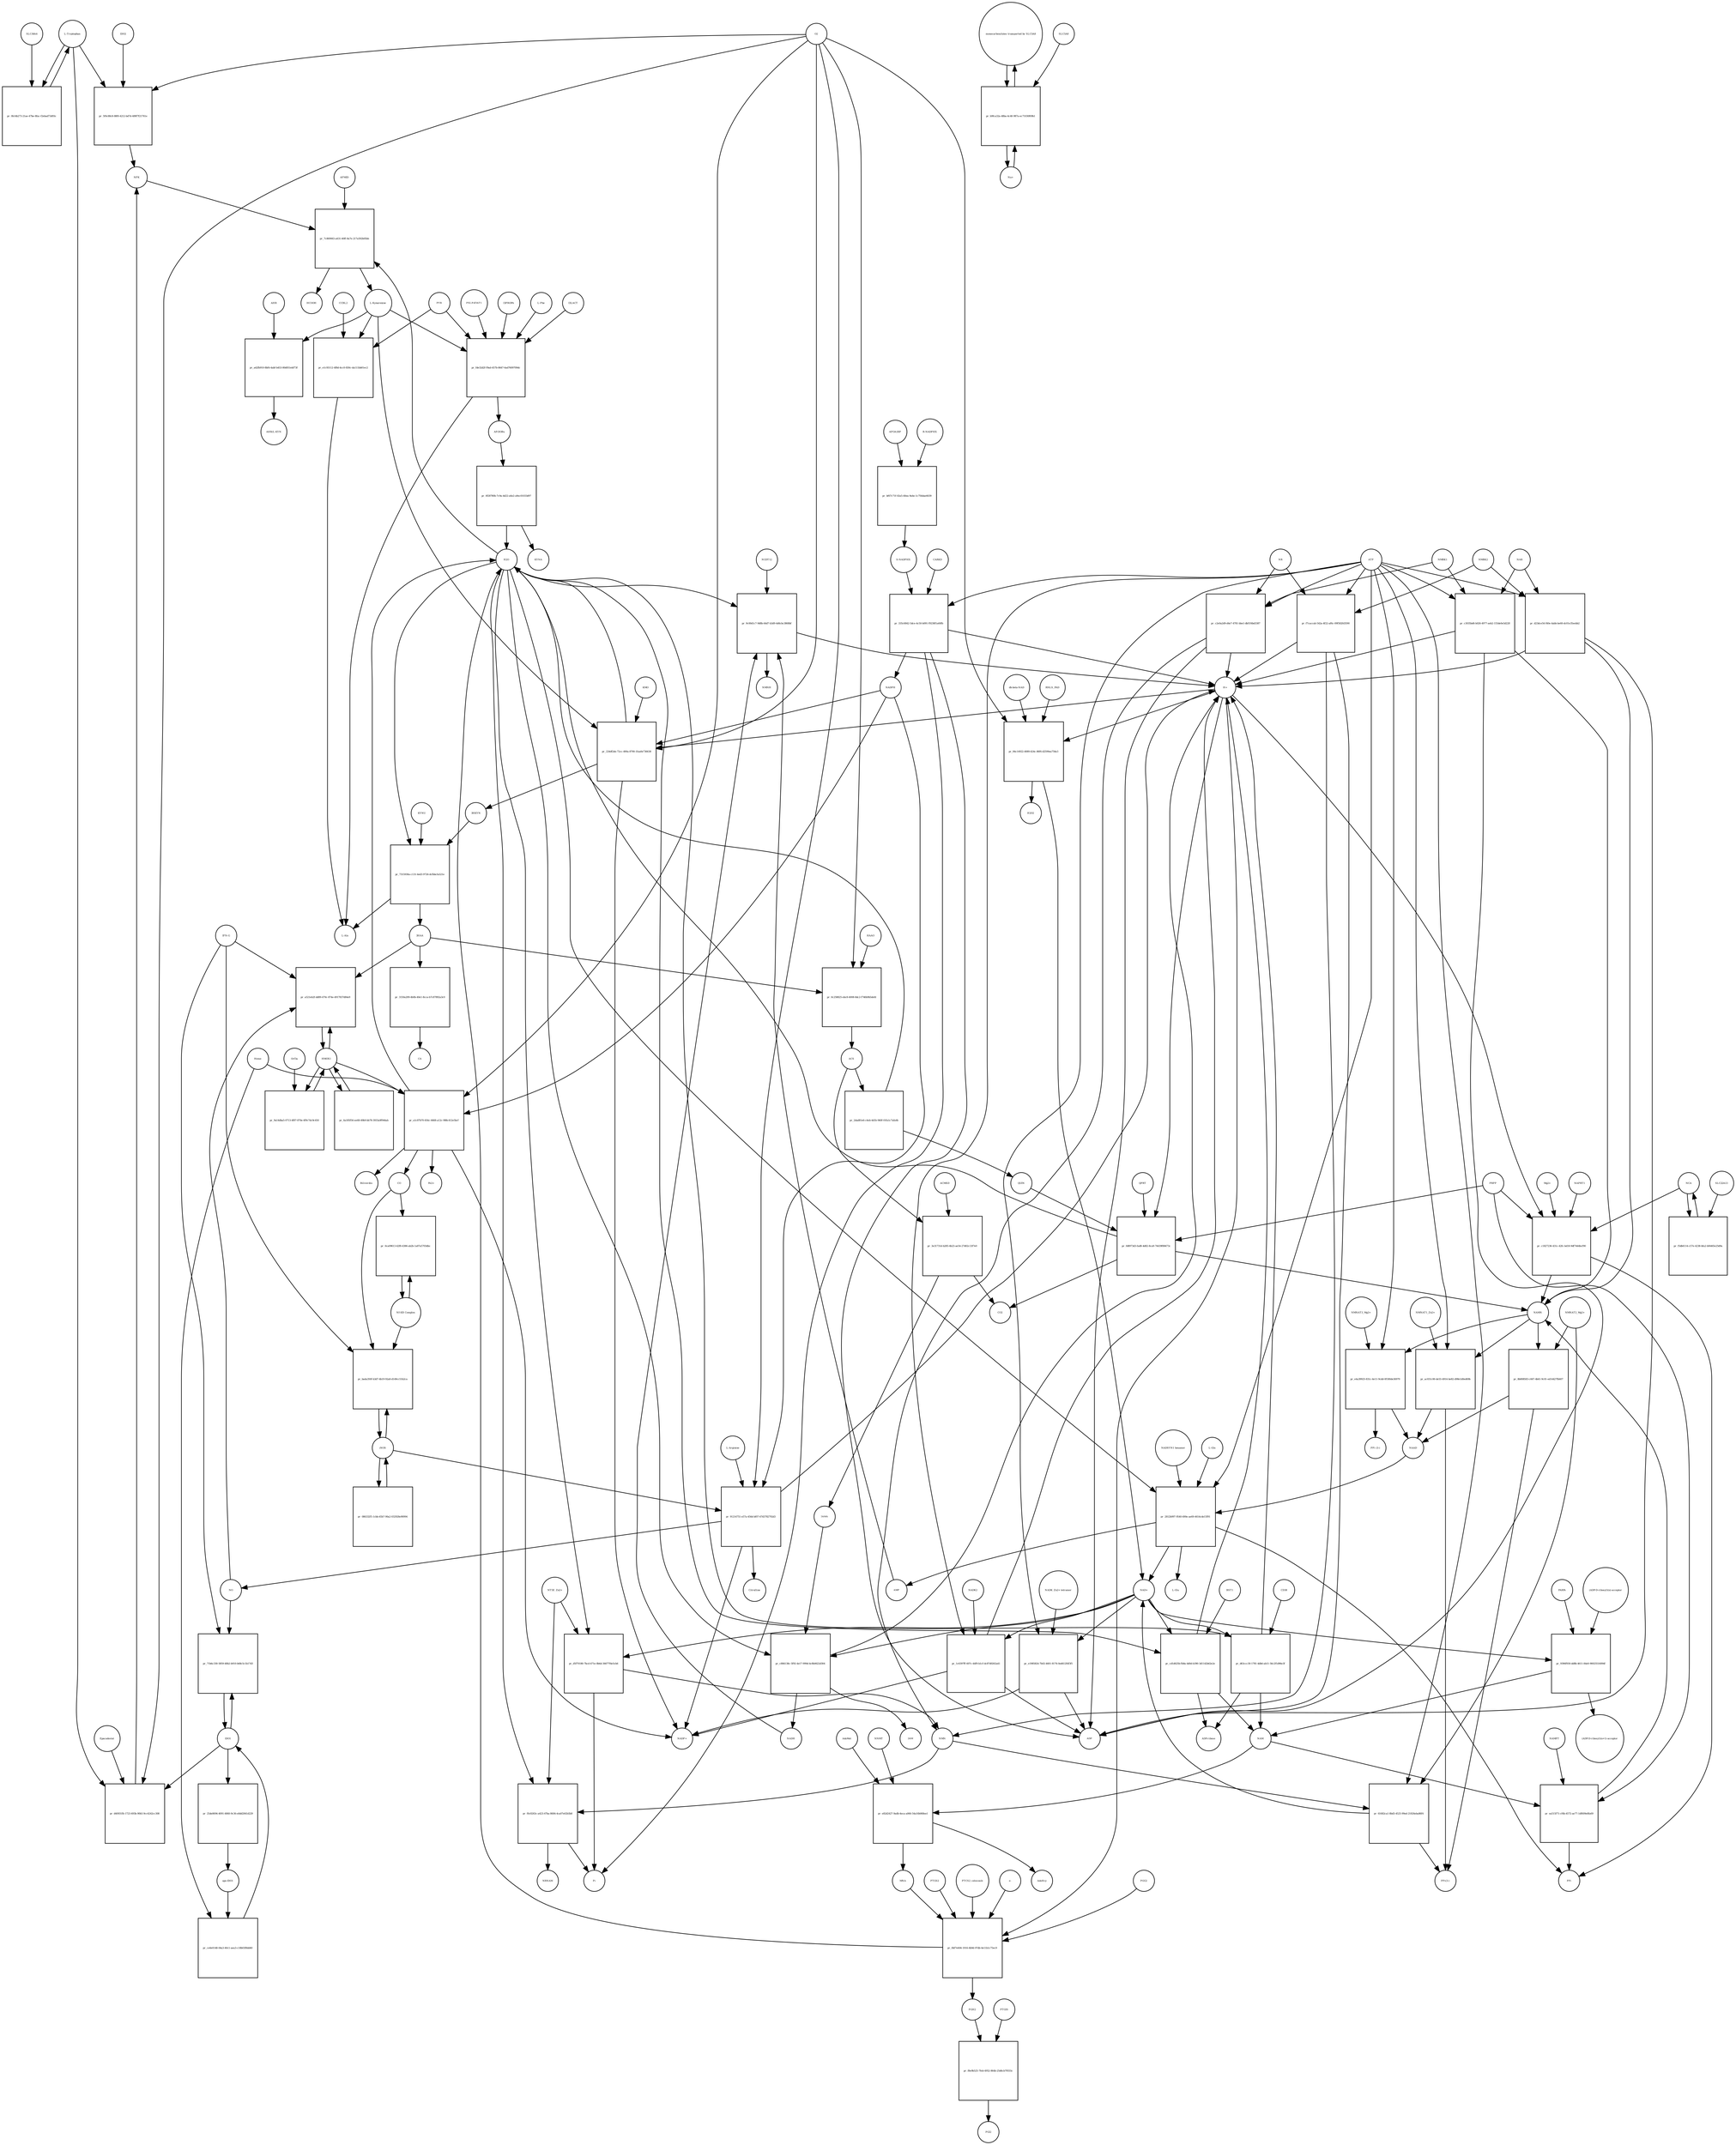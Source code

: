 strict digraph  {
"L-Tryptophan" [annotation="urn_miriam_obo.chebi_CHEBI%3A57912", bipartite=0, cls="simple chemical", fontsize=4, label="L-Tryptophan", shape=circle];
"pr_0b14b273-21ae-47be-8fac-f2ebad73d93c" [annotation="", bipartite=1, cls=process, fontsize=4, label="pr_0b14b273-21ae-47be-8fac-f2ebad73d93c", shape=square];
SLC36A4 [annotation=urn_miriam_uniprot_Q6YBV0, bipartite=0, cls=macromolecule, fontsize=4, label=SLC36A4, shape=circle];
"pr_5f0c88c8-88f0-4212-bd7d-489f7f21761e" [annotation="", bipartite=1, cls=process, fontsize=4, label="pr_5f0c88c8-88f0-4212-bd7d-489f7f21761e", shape=square];
NFK [annotation="urn_miriam_obo.chebi_CHEBI%3A18377", bipartite=0, cls="simple chemical", fontsize=4, label=NFK, shape=circle];
IDO2 [annotation=urn_miriam_uniprot_Q6ZQW0, bipartite=0, cls=macromolecule, fontsize=4, label=IDO2, shape=circle];
O2 [annotation="urn_miriam_obo.chebi_CHEBI%3A15379", bipartite=0, cls="simple chemical", fontsize=4, label=O2, shape=circle];
"pr_d40931fb-1723-493b-90b5-9cc4242cc308" [annotation="", bipartite=1, cls=process, fontsize=4, label="pr_d40931fb-1723-493b-90b5-9cc4242cc308", shape=square];
IDO1 [annotation=urn_miriam_uniprot_P14902, bipartite=0, cls=complex, fontsize=4, label=IDO1, shape=circle];
Epacadostat [annotation="", bipartite=0, cls="simple chemical", fontsize=4, label=Epacadostat, shape=circle];
"pr_7c869063-a431-40ff-8a7e-217a592b05bb" [annotation="", bipartite=1, cls=process, fontsize=4, label="pr_7c869063-a431-40ff-8a7e-217a592b05bb", shape=square];
"L-Kynurenine" [annotation="urn_miriam_obo.chebi_CHEBI%3A16946", bipartite=0, cls="simple chemical", fontsize=4, label="L-Kynurenine", shape=circle];
AFMID [annotation=urn_miriam_uniprot_Q63HM1, bipartite=0, cls=macromolecule, fontsize=4, label=AFMID, shape=circle];
H2O [annotation="urn_miriam_obo.chebi_CHEBI%3A15377", bipartite=0, cls="simple chemical", fontsize=4, label=H2O, shape=circle];
HCOOH [annotation="urn_miriam_obo.chebi_CHEBI%3A30751", bipartite=0, cls="simple chemical", fontsize=4, label=HCOOH, shape=circle];
"pr_fde32d2f-f9ad-457b-8647-6ad7609709dc" [annotation="", bipartite=1, cls=process, fontsize=4, label="pr_fde32d2f-f9ad-457b-8647-6ad7609709dc", shape=square];
"AP-DOBu" [annotation="urn_miriam_obo.chebi_CHEBI%3A17442", bipartite=0, cls="simple chemical", fontsize=4, label="AP-DOBu", shape=circle];
"PXLP-KYAT1" [annotation="urn_miriam_uniprot_Q16773|urn_miriam_obo.chebi_CHEBI%3A18405", bipartite=0, cls="complex multimer", fontsize=4, label="PXLP-KYAT1", shape=circle];
I3PROPA [annotation="urn_miriam_obo.chebi_CHEBI%3A43580", bipartite=0, cls=macromolecule, fontsize=4, label=I3PROPA, shape=circle];
"L-Phe" [annotation="urn_miriam_obo.chebi_CHEBI%3A58095", bipartite=0, cls="simple chemical", fontsize=4, label="L-Phe", shape=circle];
I3LACT [annotation="urn_miriam_obo.chebi_CHEBI%3A55528", bipartite=0, cls=macromolecule, fontsize=4, label=I3LACT, shape=circle];
PYR [annotation="urn_miriam_obo.chebi_CHEBI%3A15361", bipartite=0, cls="simple chemical", fontsize=4, label=PYR, shape=circle];
"L-Ala" [annotation="urn_miriam_obo.chebi_CHEBI%3A57972", bipartite=0, cls="simple chemical", fontsize=4, label="L-Ala", shape=circle];
"pr_e1c93112-4f8d-4cc0-830c-da111bb01ec2" [annotation="", bipartite=1, cls=process, fontsize=4, label="pr_e1c93112-4f8d-4cc0-830c-da111bb01ec2", shape=square];
CCBL2 [annotation=urn_miriam_uniprot_Q6YP21, bipartite=0, cls="macromolecule multimer", fontsize=4, label=CCBL2, shape=circle];
"pr_0f28780b-7c9a-4d22-a6e2-a9ec01033d97" [annotation="", bipartite=1, cls=process, fontsize=4, label="pr_0f28780b-7c9a-4d22-a6e2-a9ec01033d97", shape=square];
KYNA [annotation="urn_miriam_obo.chebi_CHEBI%3A18344", bipartite=0, cls="simple chemical", fontsize=4, label=KYNA, shape=circle];
"pr_224df2de-72cc-490a-8700-1faa0e736638" [annotation="", bipartite=1, cls=process, fontsize=4, label="pr_224df2de-72cc-490a-8700-1faa0e736638", shape=square];
"3HKYN" [annotation="urn_miriam_obo.chebi_CHEBI%3A17380", bipartite=0, cls="simple chemical", fontsize=4, label="3HKYN", shape=circle];
KMO [annotation=urn_miriam_uniprot_O15229, bipartite=0, cls=macromolecule, fontsize=4, label=KMO, shape=circle];
NADPH [annotation="urn_miriam_obo.chebi_CHEBI%3A16474", bipartite=0, cls="simple chemical", fontsize=4, label=NADPH, shape=circle];
"H+" [annotation="urn_miriam_obo.chebi_CHEBI%3A15378", bipartite=0, cls="simple chemical", fontsize=4, label="H+", shape=circle];
"NADP+" [annotation="urn_miriam_obo.chebi_CHEBI%3A18009", bipartite=0, cls="simple chemical", fontsize=4, label="NADP+", shape=circle];
"pr_7315930a-c131-4ed3-9726-dcfbbcfa521e" [annotation="", bipartite=1, cls=process, fontsize=4, label="pr_7315930a-c131-4ed3-9726-dcfbbcfa521e", shape=square];
"3HAA" [annotation="urn_miriam_obo.chebi_CHEBI%3A15793", bipartite=0, cls="simple chemical", fontsize=4, label="3HAA", shape=circle];
KYNU [annotation=urn_miriam_uniprot_Q16719, bipartite=0, cls="macromolecule multimer", fontsize=4, label=KYNU, shape=circle];
"pr_0c258825-ebc8-4008-8dc2-f746b9b5defd" [annotation="", bipartite=1, cls=process, fontsize=4, label="pr_0c258825-ebc8-4008-8dc2-f746b9b5defd", shape=square];
ACS [annotation="urn_miriam_obo.chebi_CHEBI%3A29044", bipartite=0, cls="simple chemical", fontsize=4, label=ACS, shape=circle];
HAAO [annotation=urn_miriam_uniprot_P46952, bipartite=0, cls=macromolecule, fontsize=4, label=HAAO, shape=circle];
"pr_3e31731d-b285-4b23-ae54-27d02c13f7e0" [annotation="", bipartite=1, cls=process, fontsize=4, label="pr_3e31731d-b285-4b23-ae54-27d02c13f7e0", shape=square];
"2AMA" [annotation="urn_miriam_obo.chebi_CHEBI%3A15745", bipartite=0, cls="simple chemical", fontsize=4, label="2AMA", shape=circle];
ACMSD [annotation=urn_miriam_uniprot_Q8TDX5, bipartite=0, cls="macromolecule multimer", fontsize=4, label=ACMSD, shape=circle];
CO2 [annotation="urn_miriam_obo.chebi_CHEBI%3A16526", bipartite=0, cls="simple chemical", fontsize=4, label=CO2, shape=circle];
"pr_c884138c-5f92-4e17-999d-4c8b0622d304" [annotation="", bipartite=1, cls=process, fontsize=4, label="pr_c884138c-5f92-4e17-999d-4c8b0622d304", shape=square];
"2AM" [annotation="urn_miriam_obo.chebi_CHEBI%3A16886", bipartite=0, cls="simple chemical", fontsize=4, label="2AM", shape=circle];
"NAD+" [annotation="urn_miriam_obo.chebi_CHEBI%3A57540", bipartite=0, cls="simple chemical", fontsize=4, label="NAD+", shape=circle];
NADH [annotation="urn_miriam_obo.chebi_CHEBI%3A57945", bipartite=0, cls="simple chemical", fontsize=4, label=NADH, shape=circle];
"pr_2dad81e6-c4eb-4d1b-940f-01fa1c7afa4b" [annotation="", bipartite=1, cls=process, fontsize=4, label="pr_2dad81e6-c4eb-4d1b-940f-01fa1c7afa4b", shape=square];
QUIN [annotation="urn_miriam_obo.chebi_CHEBI%3A16675", bipartite=0, cls="simple chemical", fontsize=4, label=QUIN, shape=circle];
"pr_a42fb910-8bf4-4abf-b453-80d051ebf73f" [annotation="", bipartite=1, cls=process, fontsize=4, label="pr_a42fb910-8bf4-4abf-b453-80d051ebf73f", shape=square];
AHR [annotation=urn_miriam_uniprot_P35869, bipartite=0, cls=macromolecule, fontsize=4, label=AHR, shape=circle];
"AHR/L-KYN" [annotation="", bipartite=0, cls=complex, fontsize=4, label="AHR/L-KYN", shape=circle];
"pr_71b6c330-5859-48b2-b910-b68c5c1b17d3" [annotation="", bipartite=1, cls=process, fontsize=4, label="pr_71b6c330-5859-48b2-b910-b68c5c1b17d3", shape=square];
NO [annotation="urn_miriam_obo.chebi_CHEBI%3A16480", bipartite=0, cls="simple chemical", fontsize=4, label=NO, shape=circle];
"IFN-G" [annotation=urn_miriam_uniprot_Q14609, bipartite=0, cls=macromolecule, fontsize=4, label="IFN-G", shape=circle];
iNOS [annotation=urn_miriam_uniprot_P35228, bipartite=0, cls=macromolecule, fontsize=4, label=iNOS, shape=circle];
"pr_bada350f-b3d7-4b19-92a8-d149cc51b2ca" [annotation="", bipartite=1, cls=process, fontsize=4, label="pr_bada350f-b3d7-4b19-92a8-d149cc51b2ca", shape=square];
"Nf-KB Complex" [annotation="urn_miriam_uniprot_P19838|urn_miriam_uniprot_Q04206|urn_miriam_uniprot_Q00653", bipartite=0, cls=complex, fontsize=4, label="Nf-KB Complex", shape=circle];
CO [annotation="urn_miriam_obo.chebi_CHEBI%3A17245", bipartite=0, cls="simple chemical", fontsize=4, label=CO, shape=circle];
"L-Arginine" [annotation="urn_miriam_obo.chebi_CHEBI%3A16467", bipartite=0, cls="simple chemical", fontsize=4, label="L-Arginine", shape=circle];
"pr_91214751-e57a-456d-bf07-67d3782792d3" [annotation="", bipartite=1, cls=process, fontsize=4, label="pr_91214751-e57a-456d-bf07-67d3782792d3", shape=square];
Citrulline [annotation="urn_miriam_obo.chebi_CHEBI%3A16349", bipartite=0, cls="simple chemical", fontsize=4, label=Citrulline, shape=circle];
"pr_086332f5-1cbb-45b7-90a2-032928e90994" [annotation="", bipartite=1, cls=process, fontsize=4, label="pr_086332f5-1cbb-45b7-90a2-032928e90994", shape=square];
"pr_25de8694-4091-4860-9c36-e8dd2841d229" [annotation="", bipartite=1, cls=process, fontsize=4, label="pr_25de8694-4091-4860-9c36-e8dd2841d229", shape=square];
"apo-IDO1" [annotation=urn_miriam_uniprot_P14902, bipartite=0, cls=macromolecule, fontsize=4, label="apo-IDO1", shape=circle];
"R-NADPHX" [annotation="urn_miriam_obo.chebi_CHEBI%3A64085", bipartite=0, cls="simple chemical", fontsize=4, label="R-NADPHX", shape=circle];
"pr_bf67c71f-02a5-40ea-9a4e-1c756dae6639" [annotation="", bipartite=1, cls=process, fontsize=4, label="pr_bf67c71f-02a5-40ea-9a4e-1c756dae6639", shape=square];
"S-NADPHX" [annotation="urn_miriam_obo.chebi_CHEBI%3A64084", bipartite=0, cls="simple chemical", fontsize=4, label="S-NADPHX", shape=circle];
APOA1BP [annotation=urn_miriam_uniprot_O95544, bipartite=0, cls="macromolecule multimer", fontsize=4, label=APOA1BP, shape=circle];
"pr_335c6842-5dce-4c50-b091-f9238f1a60fb" [annotation="", bipartite=1, cls=process, fontsize=4, label="pr_335c6842-5dce-4c50-b091-f9238f1a60fb", shape=square];
CARKD [annotation=urn_miriam_uniprot_Q8IW45, bipartite=0, cls=macromolecule, fontsize=4, label=CARKD, shape=circle];
ATP [annotation="urn_miriam_obo.chebi_CHEBI%3A30616", bipartite=0, cls="simple chemical", fontsize=4, label=ATP, shape=circle];
ADP [annotation="urn_miriam_obo.chebi_CHEBI%3A456216", bipartite=0, cls="simple chemical", fontsize=4, label=ADP, shape=circle];
Pi [annotation="urn_miriam_obo.chebi_CHEBI%3A18367", bipartite=0, cls="simple chemical", fontsize=4, label=Pi, shape=circle];
"pr_1c6397ff-607c-44f9-b1cf-dc87d0262a41" [annotation="", bipartite=1, cls=process, fontsize=4, label="pr_1c6397ff-607c-44f9-b1cf-dc87d0262a41", shape=square];
NADK2 [annotation=urn_miriam_uniprot_Q4G0N4, bipartite=0, cls="macromolecule multimer", fontsize=4, label=NADK2, shape=circle];
NAMN [annotation="urn_miriam_obo.chebi_CHEBI%3A15763", bipartite=0, cls="simple chemical", fontsize=4, label=NAMN, shape=circle];
"pr_e4a39925-831c-4e11-9cdd-0f180de36979" [annotation="", bipartite=1, cls=process, fontsize=4, label="pr_e4a39925-831c-4e11-9cdd-0f180de36979", shape=square];
NAAD [annotation="urn_miriam_obo.chebi_CHEBI%3A18304", bipartite=0, cls="simple chemical", fontsize=4, label=NAAD, shape=circle];
"NMNAT3_Mg2+" [annotation="urn_miriam_uniprot_Q96T66|urn_miriam_obo.chebi_CHEBI%3A18420", bipartite=0, cls="complex multimer", fontsize=4, label="NMNAT3_Mg2+", shape=circle];
"PPi (3-)" [annotation="urn_miriam_obo.chebi_CHEBI%3A33019", bipartite=0, cls="simple chemical", fontsize=4, label="PPi (3-)", shape=circle];
"pr_8b808583-c667-4b61-9c01-ed14427fb607" [annotation="", bipartite=1, cls=process, fontsize=4, label="pr_8b808583-c667-4b61-9c01-ed14427fb607", shape=square];
"NMNAT2_Mg2+" [annotation="urn_miriam_uniprot_Q9BZQ4|urn_miriam_obo.chebi_CHEBI%3A18420", bipartite=0, cls=complex, fontsize=4, label="NMNAT2_Mg2+", shape=circle];
"PPi(3-)" [annotation="urn_miriam_obo.chebi_CHEBI%3A33019", bipartite=0, cls="simple chemical", fontsize=4, label="PPi(3-)", shape=circle];
NAR [annotation="urn_miriam_obo.chebi_CHEBI%3A58527", bipartite=0, cls="simple chemical", fontsize=4, label=NAR, shape=circle];
"pr_c3035bd6-b026-4977-aeb2-155de0e5d228" [annotation="", bipartite=1, cls=process, fontsize=4, label="pr_c3035bd6-b026-4977-aeb2-155de0e5d228", shape=square];
NMRK1 [annotation=urn_miriam_uniprot_Q9NWW6, bipartite=0, cls=macromolecule, fontsize=4, label=NMRK1, shape=circle];
"pr_d23dce54-f40e-4abb-be60-dc01e35eebb2" [annotation="", bipartite=1, cls=process, fontsize=4, label="pr_d23dce54-f40e-4abb-be60-dc01e35eebb2", shape=square];
NMRK2 [annotation=urn_miriam_uniprot_Q9NPI5, bipartite=0, cls=macromolecule, fontsize=4, label=NMRK2, shape=circle];
"pr_2812b997-9540-490e-ae69-4614cde15f91" [annotation="", bipartite=1, cls=process, fontsize=4, label="pr_2812b997-9540-490e-ae69-4614cde15f91", shape=square];
"NADSYN1 hexamer" [annotation=urn_miriam_uniprot_Q6IA69, bipartite=0, cls="macromolecule multimer", fontsize=4, label="NADSYN1 hexamer", shape=circle];
"L-Gln" [annotation="urn_miriam_obo.chebi_CHEBI%3A58359", bipartite=0, cls="simple chemical", fontsize=4, label="L-Gln", shape=circle];
"L-Glu" [annotation="urn_miriam_obo.chebi_CHEBI%3A29985", bipartite=0, cls="simple chemical", fontsize=4, label="L-Glu", shape=circle];
AMP [annotation="urn_miriam_obo.chebi_CHEBI%3A16027", bipartite=0, cls="simple chemical", fontsize=4, label=AMP, shape=circle];
PPi [annotation="urn_miriam_obo.chebi_CHEBI%3A29888", bipartite=0, cls="simple chemical", fontsize=4, label=PPi, shape=circle];
NMN [annotation="urn_miriam_obo.chebi_CHEBI%3A14649", bipartite=0, cls="simple chemical", fontsize=4, label=NMN, shape=circle];
"pr_61682ca1-8bd3-4525-99ed-21826eba86f4" [annotation="", bipartite=1, cls=process, fontsize=4, label="pr_61682ca1-8bd3-4525-99ed-21826eba86f4", shape=square];
NR [annotation="urn_miriam_obo.chebi_CHEBI%3A15927", bipartite=0, cls="simple chemical", fontsize=4, label=NR, shape=circle];
"pr_c2e0a2d9-d4e7-4781-bbe1-dbf1f4bd3387" [annotation="", bipartite=1, cls=process, fontsize=4, label="pr_c2e0a2d9-d4e7-4781-bbe1-dbf1f4bd3387", shape=square];
"pr_f7caccab-542a-4f22-af6c-09f582fd3590" [annotation="", bipartite=1, cls=process, fontsize=4, label="pr_f7caccab-542a-4f22-af6c-09f582fd3590", shape=square];
NCA [annotation="urn_miriam_obo.chebi_CHEBI%3A32544", bipartite=0, cls="simple chemical", fontsize=4, label=NCA, shape=circle];
"pr_c1827236-431c-42fc-bd18-9df7444bcf90" [annotation="", bipartite=1, cls=process, fontsize=4, label="pr_c1827236-431c-42fc-bd18-9df7444bcf90", shape=square];
NAPRT1 [annotation=urn_miriam_uniprot_Q6XQN6, bipartite=0, cls="macromolecule multimer", fontsize=4, label=NAPRT1, shape=circle];
"Mg2+" [annotation="urn_miriam_obo.chebi_CHEBI%3A18420", bipartite=0, cls="simple chemical", fontsize=4, label="Mg2+", shape=circle];
PRPP [annotation="urn_miriam_obo.chebi_CHEBI%3A17111", bipartite=0, cls="simple chemical", fontsize=4, label=PRPP, shape=circle];
"pr_9396f930-dd8b-4611-84e0-90025516094f" [annotation="", bipartite=1, cls=process, fontsize=4, label="pr_9396f930-dd8b-4611-84e0-90025516094f", shape=square];
NAM [annotation="urn_miriam_obo.chebi_CHEBI%3A17154", bipartite=0, cls="simple chemical", fontsize=4, label=NAM, shape=circle];
PARPs [annotation="urn_miriam_uniprot_Q8N5Y8|urn_miriam_uniprot_Q53GL7|urn_miriam_uniprot_Q8IXQ6", bipartite=0, cls=macromolecule, fontsize=4, label=PARPs, shape=circle];
"(ADP-D-ribosyl)(n)-acceptor" [annotation="urn_miriam_obo.chebi_CHEBI%3A133202", bipartite=0, cls="simple chemical", fontsize=4, label="(ADP-D-ribosyl)(n)-acceptor", shape=circle];
"(ADP-D-ribosyl)(n+1)-acceptor" [annotation="urn_miriam_obo.chebi_CHEBI%3A133203", bipartite=0, cls="simple chemical", fontsize=4, label="(ADP-D-ribosyl)(n+1)-acceptor", shape=circle];
"pr_ea515f71-cf4b-4572-ae77-1df609e8fa69" [annotation="", bipartite=1, cls=process, fontsize=4, label="pr_ea515f71-cf4b-4572-ae77-1df609e8fa69", shape=square];
NAMPT [annotation=urn_miriam_uniprot_P43490, bipartite=0, cls=macromolecule, fontsize=4, label=NAMPT, shape=circle];
"pr_e82d2427-9adb-4eca-a066-54a16b068ee1" [annotation="", bipartite=1, cls=process, fontsize=4, label="pr_e82d2427-9adb-4eca-a066-54a16b068ee1", shape=square];
MNA [annotation="urn_miriam_obo.chebi_CHEBI%3A16797", bipartite=0, cls="simple chemical", fontsize=4, label=MNA, shape=circle];
NNMT [annotation=urn_miriam_uniprot_P40261, bipartite=0, cls=macromolecule, fontsize=4, label=NNMT, shape=circle];
AdoMet [annotation="urn_miriam_obo.chebi_CHEBI%3A15414", bipartite=0, cls="simple chemical", fontsize=4, label=AdoMet, shape=circle];
AdoHcy [annotation="urn_miriam_obo.chebi_CHEBI%3A16680", bipartite=0, cls="simple chemical", fontsize=4, label=AdoHcy, shape=circle];
"pr_fd8973d3-fad8-4d82-8ca9-74439f88473c" [annotation="", bipartite=1, cls=process, fontsize=4, label="pr_fd8973d3-fad8-4d82-8ca9-74439f88473c", shape=square];
QPRT [annotation=urn_miriam_uniprot_Q15274, bipartite=0, cls=macromolecule, fontsize=4, label=QPRT, shape=circle];
"pr_e1985824-7b02-4601-8176-0ed612f4f3f1" [annotation="", bipartite=1, cls=process, fontsize=4, label="pr_e1985824-7b02-4601-8176-0ed612f4f3f1", shape=square];
"NADK_Zn2+ tetramer" [annotation="urn_miriam_uniprot_O95544|urn_miriam_obo.chebi_CHEBI%3A29105", bipartite=0, cls="complex multimer", fontsize=4, label="NADK_Zn2+ tetramer", shape=circle];
"pr_cd1d625b-fb8a-4d0d-b390-3d1142b62e2e" [annotation="", bipartite=1, cls=process, fontsize=4, label="pr_cd1d625b-fb8a-4d0d-b390-3d1142b62e2e", shape=square];
"ADP-ribose" [annotation="urn_miriam_obo.chebi_CHEBI%3A57967", bipartite=0, cls="simple chemical", fontsize=4, label="ADP-ribose", shape=circle];
BST1 [annotation=urn_miriam_uniprot_Q10588, bipartite=0, cls="macromolecule multimer", fontsize=4, label=BST1, shape=circle];
"pr_d63ccc30-1781-4db6-ab11-56c2f1d96e3f" [annotation="", bipartite=1, cls=process, fontsize=4, label="pr_d63ccc30-1781-4db6-ab11-56c2f1d96e3f", shape=square];
CD38 [annotation=urn_miriam_uniprot_P28907, bipartite=0, cls=macromolecule, fontsize=4, label=CD38, shape=circle];
"dh-beta-NAD" [annotation="urn_miriam_obo.chebi_CHEBI%3A90171|urn_miriam_obo.chebi_CHEBI%3A90174", bipartite=0, cls="simple chemical", fontsize=4, label="dh-beta-NAD", shape=circle];
"pr_84c14922-4089-424c-86f6-d2599ea756e3" [annotation="", bipartite=1, cls=process, fontsize=4, label="pr_84c14922-4089-424c-86f6-d2599ea756e3", shape=square];
H2O2 [annotation="urn_miriam_obo.chebi_CHEBI%3A16240", bipartite=0, cls="simple chemical", fontsize=4, label=H2O2, shape=circle];
RNLS_FAD [annotation="urn_miriam_uniprot_Q5VYX0|urn_miriam_obo.chebi_CHEBI%3A16238", bipartite=0, cls=complex, fontsize=4, label=RNLS_FAD, shape=circle];
"pr_d5f70180-7bcd-471e-8b6d-36677f4e5cb6" [annotation="", bipartite=1, cls=process, fontsize=4, label="pr_d5f70180-7bcd-471e-8b6d-36677f4e5cb6", shape=square];
"NT5E_Zn2+" [annotation="urn_miriam_uniprot_P21589|urn_miriam_obo.chebi_CHEBI%3A29105", bipartite=0, cls="complex multimer", fontsize=4, label="NT5E_Zn2+", shape=circle];
"pr_f0c8263c-a423-47ba-8684-4ca07e02b5b8" [annotation="", bipartite=1, cls=process, fontsize=4, label="pr_f0c8263c-a423-47ba-8684-4ca07e02b5b8", shape=square];
NRNAM [annotation="urn_miriam_obo.chebi_CHEBI%3A15927", bipartite=0, cls="simple chemical", fontsize=4, label=NRNAM, shape=circle];
"pr_f5db6114-c57e-4238-bfa2-bf4465e25d9a" [annotation="", bipartite=1, cls=process, fontsize=4, label="pr_f5db6114-c57e-4238-bfa2-bf4465e25d9a", shape=square];
SLC22A13 [annotation=urn_miriam_uniprot_Q9Y226, bipartite=0, cls=macromolecule, fontsize=4, label=SLC22A13, shape=circle];
"pr_9c00d1c7-9d8b-44d7-b3d9-4d6cbc3868bf" [annotation="", bipartite=1, cls=process, fontsize=4, label="pr_9c00d1c7-9d8b-44d7-b3d9-4d6cbc3868bf", shape=square];
NMNH [annotation="urn_miriam_obo.chebi_CHEBI%3A74452", bipartite=0, cls="simple chemical", fontsize=4, label=NMNH, shape=circle];
NUDT12 [annotation=urn_miriam_uniprot_Q9BQG2, bipartite=0, cls=macromolecule, fontsize=4, label=NUDT12, shape=circle];
"pr_ac031c00-de55-4914-be82-d98e1d0ed69b" [annotation="", bipartite=1, cls=process, fontsize=4, label="pr_ac031c00-de55-4914-be82-d98e1d0ed69b", shape=square];
"NMNAT1_Zn2+" [annotation="urn_miriam_uniprot_Q9HAN9|urn_miriam_obo.chebi_CHEBI%3A29105", bipartite=0, cls="complex multimer", fontsize=4, label="NMNAT1_Zn2+", shape=circle];
PGG2 [annotation="urn_miriam_obo.chebi_CHEBI%3A27647", bipartite=0, cls="simple chemical", fontsize=4, label=PGG2, shape=circle];
"pr_0bf7e604-1916-4b9d-97db-4e11b1c75ec9" [annotation="", bipartite=1, cls=process, fontsize=4, label="pr_0bf7e604-1916-4b9d-97db-4e11b1c75ec9", shape=square];
PGH2 [annotation="urn_miriam_obo.chebi_CHEBI%3A15554", bipartite=0, cls="simple chemical", fontsize=4, label=PGH2, shape=circle];
PTGS2 [annotation=urn_miriam_uniprot_P35354, bipartite=0, cls="macromolecule multimer", fontsize=4, label=PTGS2, shape=circle];
PTCS2_celecoxib [annotation="urn_miriam_uniprot_P35354|urn_miriam_obo.chebi_CHEBI%3A41423", bipartite=0, cls=complex, fontsize=4, label=PTCS2_celecoxib, shape=circle];
"e-" [annotation="urn_miriam_obo.chebi_CHEBI%3A10545", bipartite=0, cls="simple chemical", fontsize=4, label="e-", shape=circle];
"pr_f8e9b525-7feb-4952-864b-25d6cb79555c" [annotation="", bipartite=1, cls=process, fontsize=4, label="pr_f8e9b525-7feb-4952-864b-25d6cb79555c", shape=square];
PGI2 [annotation="urn_miriam_obo.chebi_CHEBI%3A15552", bipartite=0, cls="simple chemical", fontsize=4, label=PGI2, shape=circle];
PTGIS [annotation=urn_miriam_uniprot_Q16647, bipartite=0, cls=macromolecule, fontsize=4, label=PTGIS, shape=circle];
"monocarboxylates transported by SLC5A8" [annotation="", bipartite=0, cls="simple chemical", fontsize=4, label="monocarboxylates transported by SLC5A8", shape=circle];
"pr_b9fca32a-48ba-4c40-987a-ec71030f69b1" [annotation="", bipartite=1, cls=process, fontsize=4, label="pr_b9fca32a-48ba-4c40-987a-ec71030f69b1", shape=square];
SLC5A8 [annotation=urn_miriam_uniprot_Q8N695, bipartite=0, cls=macromolecule, fontsize=4, label=SLC5A8, shape=circle];
"Na+" [annotation="urn_miriam_obo.chebi_CHEBI%3A29101", bipartite=0, cls="simple chemical", fontsize=4, label="Na+", shape=circle];
HMOX1 [annotation="", bipartite=0, cls=macromolecule, fontsize=4, label=HMOX1, shape=circle];
"pr_a521eb2f-dd89-470c-874e-4917837d84e9" [annotation="", bipartite=1, cls=process, fontsize=4, label="pr_a521eb2f-dd89-470c-874e-4917837d84e9", shape=square];
"pr_6a185f56-ee68-49b9-bb78-3933a9f944ab" [annotation="", bipartite=1, cls=process, fontsize=4, label="pr_6a185f56-ee68-49b9-bb78-3933a9f944ab", shape=square];
Heme [annotation="urn_miriam_obo.chebi_CHEBI%3A30413", bipartite=0, cls="simple chemical", fontsize=4, label=Heme, shape=circle];
"pr_a1c87b70-456c-4668-a12c-988c412e5bcf" [annotation="", bipartite=1, cls=process, fontsize=4, label="pr_a1c87b70-456c-4668-a12c-988c412e5bcf", shape=square];
Biliverdin [annotation="urn_miriam_obo.chebi_CHEBI%3A17033", bipartite=0, cls="simple chemical", fontsize=4, label=Biliverdin, shape=circle];
"Fe2+" [annotation="urn_miriam_obo.chebi_CHEBI%3A29033", bipartite=0, cls="simple chemical", fontsize=4, label="Fe2+", shape=circle];
"pr_9a14dba5-0713-4f87-870e-6f9c7dc9c450" [annotation="", bipartite=1, cls=process, fontsize=4, label="pr_9a14dba5-0713-4f87-870e-6f9c7dc9c450", shape=square];
Orf3a [annotation="urn_miriam_ncbiprotein_BCD58754|urn_miriam_uniprot_P0DTC3", bipartite=0, cls=macromolecule, fontsize=4, label=Orf3a, shape=circle];
"pr_0ca09613-42f8-4386-ab2b-1a87a5703dbc" [annotation="", bipartite=1, cls=process, fontsize=4, label="pr_0ca09613-42f8-4386-ab2b-1a87a5703dbc", shape=square];
"pr_ce6e0148-04a3-40c1-aea3-c18b03f8dd40" [annotation="", bipartite=1, cls=process, fontsize=4, label="pr_ce6e0148-04a3-40c1-aea3-c18b03f8dd40", shape=square];
"pr_3150a209-4b0b-40e1-8cca-b7c87892a3c0" [annotation="", bipartite=1, cls="omitted process", fontsize=4, label="pr_3150a209-4b0b-40e1-8cca-b7c87892a3c0", shape=square];
CA [annotation="", bipartite=0, cls="simple chemical", fontsize=4, label=CA, shape=circle];
"L-Tryptophan" -> "pr_0b14b273-21ae-47be-8fac-f2ebad73d93c"  [annotation="", interaction_type=consumption];
"L-Tryptophan" -> "pr_5f0c88c8-88f0-4212-bd7d-489f7f21761e"  [annotation="", interaction_type=consumption];
"L-Tryptophan" -> "pr_d40931fb-1723-493b-90b5-9cc4242cc308"  [annotation="", interaction_type=consumption];
"pr_0b14b273-21ae-47be-8fac-f2ebad73d93c" -> "L-Tryptophan"  [annotation="", interaction_type=production];
SLC36A4 -> "pr_0b14b273-21ae-47be-8fac-f2ebad73d93c"  [annotation="", interaction_type=catalysis];
"pr_5f0c88c8-88f0-4212-bd7d-489f7f21761e" -> NFK  [annotation="", interaction_type=production];
NFK -> "pr_7c869063-a431-40ff-8a7e-217a592b05bb"  [annotation="", interaction_type=consumption];
IDO2 -> "pr_5f0c88c8-88f0-4212-bd7d-489f7f21761e"  [annotation="", interaction_type=catalysis];
O2 -> "pr_5f0c88c8-88f0-4212-bd7d-489f7f21761e"  [annotation="", interaction_type=consumption];
O2 -> "pr_d40931fb-1723-493b-90b5-9cc4242cc308"  [annotation="", interaction_type=consumption];
O2 -> "pr_224df2de-72cc-490a-8700-1faa0e736638"  [annotation="", interaction_type=consumption];
O2 -> "pr_0c258825-ebc8-4008-8dc2-f746b9b5defd"  [annotation="", interaction_type=consumption];
O2 -> "pr_91214751-e57a-456d-bf07-67d3782792d3"  [annotation="", interaction_type=consumption];
O2 -> "pr_84c14922-4089-424c-86f6-d2599ea756e3"  [annotation="", interaction_type=consumption];
O2 -> "pr_a1c87b70-456c-4668-a12c-988c412e5bcf"  [annotation="", interaction_type=consumption];
"pr_d40931fb-1723-493b-90b5-9cc4242cc308" -> NFK  [annotation="", interaction_type=production];
IDO1 -> "pr_d40931fb-1723-493b-90b5-9cc4242cc308"  [annotation="urn_miriam_pubmed_29531094|urn_miriam_pubmed_28523098|urn_miriam_pubmed_30338242|urn_miriam_pubmed_32292563", interaction_type=catalysis];
IDO1 -> "pr_71b6c330-5859-48b2-b910-b68c5c1b17d3"  [annotation="", interaction_type=consumption];
IDO1 -> "pr_25de8694-4091-4860-9c36-e8dd2841d229"  [annotation="", interaction_type=consumption];
Epacadostat -> "pr_d40931fb-1723-493b-90b5-9cc4242cc308"  [annotation="urn_miriam_pubmed_29531094|urn_miriam_pubmed_28523098|urn_miriam_pubmed_30338242|urn_miriam_pubmed_32292563", interaction_type=inhibition];
"pr_7c869063-a431-40ff-8a7e-217a592b05bb" -> "L-Kynurenine"  [annotation="", interaction_type=production];
"pr_7c869063-a431-40ff-8a7e-217a592b05bb" -> HCOOH  [annotation="", interaction_type=production];
"L-Kynurenine" -> "pr_fde32d2f-f9ad-457b-8647-6ad7609709dc"  [annotation="", interaction_type=consumption];
"L-Kynurenine" -> "pr_e1c93112-4f8d-4cc0-830c-da111bb01ec2"  [annotation="", interaction_type=consumption];
"L-Kynurenine" -> "pr_224df2de-72cc-490a-8700-1faa0e736638"  [annotation="", interaction_type=consumption];
"L-Kynurenine" -> "pr_a42fb910-8bf4-4abf-b453-80d051ebf73f"  [annotation="", interaction_type=consumption];
AFMID -> "pr_7c869063-a431-40ff-8a7e-217a592b05bb"  [annotation=urn_miriam_pubmed_29531094, interaction_type=catalysis];
H2O -> "pr_7c869063-a431-40ff-8a7e-217a592b05bb"  [annotation="", interaction_type=consumption];
H2O -> "pr_7315930a-c131-4ed3-9726-dcfbbcfa521e"  [annotation="", interaction_type=consumption];
H2O -> "pr_c884138c-5f92-4e17-999d-4c8b0622d304"  [annotation="", interaction_type=consumption];
H2O -> "pr_2812b997-9540-490e-ae69-4614cde15f91"  [annotation="", interaction_type=consumption];
H2O -> "pr_cd1d625b-fb8a-4d0d-b390-3d1142b62e2e"  [annotation="", interaction_type=consumption];
H2O -> "pr_d63ccc30-1781-4db6-ab11-56c2f1d96e3f"  [annotation="", interaction_type=consumption];
H2O -> "pr_d5f70180-7bcd-471e-8b6d-36677f4e5cb6"  [annotation="", interaction_type=consumption];
H2O -> "pr_f0c8263c-a423-47ba-8684-4ca07e02b5b8"  [annotation="", interaction_type=consumption];
H2O -> "pr_9c00d1c7-9d8b-44d7-b3d9-4d6cbc3868bf"  [annotation="", interaction_type=consumption];
"pr_fde32d2f-f9ad-457b-8647-6ad7609709dc" -> "AP-DOBu"  [annotation="", interaction_type=production];
"pr_fde32d2f-f9ad-457b-8647-6ad7609709dc" -> "L-Ala"  [annotation="", interaction_type=production];
"AP-DOBu" -> "pr_0f28780b-7c9a-4d22-a6e2-a9ec01033d97"  [annotation="", interaction_type=consumption];
"PXLP-KYAT1" -> "pr_fde32d2f-f9ad-457b-8647-6ad7609709dc"  [annotation="", interaction_type=catalysis];
I3PROPA -> "pr_fde32d2f-f9ad-457b-8647-6ad7609709dc"  [annotation="", interaction_type=inhibition];
"L-Phe" -> "pr_fde32d2f-f9ad-457b-8647-6ad7609709dc"  [annotation="", interaction_type=inhibition];
I3LACT -> "pr_fde32d2f-f9ad-457b-8647-6ad7609709dc"  [annotation="", interaction_type=inhibition];
PYR -> "pr_fde32d2f-f9ad-457b-8647-6ad7609709dc"  [annotation="", interaction_type=consumption];
PYR -> "pr_e1c93112-4f8d-4cc0-830c-da111bb01ec2"  [annotation="", interaction_type=consumption];
"pr_e1c93112-4f8d-4cc0-830c-da111bb01ec2" -> "L-Ala"  [annotation="", interaction_type=production];
CCBL2 -> "pr_e1c93112-4f8d-4cc0-830c-da111bb01ec2"  [annotation="", interaction_type=catalysis];
"pr_0f28780b-7c9a-4d22-a6e2-a9ec01033d97" -> KYNA  [annotation="", interaction_type=production];
"pr_0f28780b-7c9a-4d22-a6e2-a9ec01033d97" -> H2O  [annotation="", interaction_type=production];
"pr_224df2de-72cc-490a-8700-1faa0e736638" -> "3HKYN"  [annotation="", interaction_type=production];
"pr_224df2de-72cc-490a-8700-1faa0e736638" -> H2O  [annotation="", interaction_type=production];
"pr_224df2de-72cc-490a-8700-1faa0e736638" -> "NADP+"  [annotation="", interaction_type=production];
"3HKYN" -> "pr_7315930a-c131-4ed3-9726-dcfbbcfa521e"  [annotation="", interaction_type=consumption];
KMO -> "pr_224df2de-72cc-490a-8700-1faa0e736638"  [annotation="", interaction_type=catalysis];
NADPH -> "pr_224df2de-72cc-490a-8700-1faa0e736638"  [annotation="", interaction_type=consumption];
NADPH -> "pr_91214751-e57a-456d-bf07-67d3782792d3"  [annotation="", interaction_type=consumption];
NADPH -> "pr_a1c87b70-456c-4668-a12c-988c412e5bcf"  [annotation="", interaction_type=consumption];
"H+" -> "pr_224df2de-72cc-490a-8700-1faa0e736638"  [annotation="", interaction_type=consumption];
"H+" -> "pr_c1827236-431c-42fc-bd18-9df7444bcf90"  [annotation="", interaction_type=consumption];
"H+" -> "pr_fd8973d3-fad8-4d82-8ca9-74439f88473c"  [annotation="", interaction_type=consumption];
"H+" -> "pr_84c14922-4089-424c-86f6-d2599ea756e3"  [annotation="", interaction_type=consumption];
"H+" -> "pr_0bf7e604-1916-4b9d-97db-4e11b1c75ec9"  [annotation="", interaction_type=consumption];
"pr_7315930a-c131-4ed3-9726-dcfbbcfa521e" -> "3HAA"  [annotation="", interaction_type=production];
"pr_7315930a-c131-4ed3-9726-dcfbbcfa521e" -> "L-Ala"  [annotation="", interaction_type=production];
"3HAA" -> "pr_0c258825-ebc8-4008-8dc2-f746b9b5defd"  [annotation="", interaction_type=consumption];
"3HAA" -> "pr_a521eb2f-dd89-470c-874e-4917837d84e9"  [annotation="urn_miriam_pubmed_15249210|urn_miriam_pubmed_11287117|urn_miriam_pubmed_12706494", interaction_type=catalysis];
"3HAA" -> "pr_3150a209-4b0b-40e1-8cca-b7c87892a3c0"  [annotation="", interaction_type=consumption];
KYNU -> "pr_7315930a-c131-4ed3-9726-dcfbbcfa521e"  [annotation="", interaction_type=catalysis];
"pr_0c258825-ebc8-4008-8dc2-f746b9b5defd" -> ACS  [annotation="", interaction_type=production];
ACS -> "pr_3e31731d-b285-4b23-ae54-27d02c13f7e0"  [annotation="", interaction_type=consumption];
ACS -> "pr_2dad81e6-c4eb-4d1b-940f-01fa1c7afa4b"  [annotation="", interaction_type=consumption];
HAAO -> "pr_0c258825-ebc8-4008-8dc2-f746b9b5defd"  [annotation="", interaction_type=catalysis];
"pr_3e31731d-b285-4b23-ae54-27d02c13f7e0" -> "2AMA"  [annotation="", interaction_type=production];
"pr_3e31731d-b285-4b23-ae54-27d02c13f7e0" -> CO2  [annotation="", interaction_type=production];
"2AMA" -> "pr_c884138c-5f92-4e17-999d-4c8b0622d304"  [annotation="", interaction_type=consumption];
ACMSD -> "pr_3e31731d-b285-4b23-ae54-27d02c13f7e0"  [annotation="", interaction_type=catalysis];
"pr_c884138c-5f92-4e17-999d-4c8b0622d304" -> "2AM"  [annotation="", interaction_type=production];
"pr_c884138c-5f92-4e17-999d-4c8b0622d304" -> NADH  [annotation="", interaction_type=production];
"pr_c884138c-5f92-4e17-999d-4c8b0622d304" -> "H+"  [annotation="", interaction_type=production];
"NAD+" -> "pr_c884138c-5f92-4e17-999d-4c8b0622d304"  [annotation="", interaction_type=consumption];
"NAD+" -> "pr_1c6397ff-607c-44f9-b1cf-dc87d0262a41"  [annotation="", interaction_type=consumption];
"NAD+" -> "pr_9396f930-dd8b-4611-84e0-90025516094f"  [annotation="", interaction_type=consumption];
"NAD+" -> "pr_e1985824-7b02-4601-8176-0ed612f4f3f1"  [annotation="", interaction_type=consumption];
"NAD+" -> "pr_cd1d625b-fb8a-4d0d-b390-3d1142b62e2e"  [annotation="", interaction_type=consumption];
"NAD+" -> "pr_d63ccc30-1781-4db6-ab11-56c2f1d96e3f"  [annotation="", interaction_type=consumption];
"NAD+" -> "pr_d5f70180-7bcd-471e-8b6d-36677f4e5cb6"  [annotation="", interaction_type=consumption];
NADH -> "pr_9c00d1c7-9d8b-44d7-b3d9-4d6cbc3868bf"  [annotation="", interaction_type=consumption];
"pr_2dad81e6-c4eb-4d1b-940f-01fa1c7afa4b" -> QUIN  [annotation="", interaction_type=production];
"pr_2dad81e6-c4eb-4d1b-940f-01fa1c7afa4b" -> H2O  [annotation="", interaction_type=production];
QUIN -> "pr_fd8973d3-fad8-4d82-8ca9-74439f88473c"  [annotation="", interaction_type=consumption];
"pr_a42fb910-8bf4-4abf-b453-80d051ebf73f" -> "AHR/L-KYN"  [annotation="", interaction_type=production];
AHR -> "pr_a42fb910-8bf4-4abf-b453-80d051ebf73f"  [annotation="", interaction_type=consumption];
"pr_71b6c330-5859-48b2-b910-b68c5c1b17d3" -> IDO1  [annotation="", interaction_type=production];
NO -> "pr_71b6c330-5859-48b2-b910-b68c5c1b17d3"  [annotation="urn_miriam_pubmed_23476103|urn_miriam_pubmed_15249210|urn_miriam_pubmed_9126284", interaction_type=inhibition];
NO -> "pr_a521eb2f-dd89-470c-874e-4917837d84e9"  [annotation="urn_miriam_pubmed_15249210|urn_miriam_pubmed_11287117|urn_miriam_pubmed_12706494", interaction_type=catalysis];
"IFN-G" -> "pr_71b6c330-5859-48b2-b910-b68c5c1b17d3"  [annotation="urn_miriam_pubmed_23476103|urn_miriam_pubmed_15249210|urn_miriam_pubmed_9126284", interaction_type=catalysis];
"IFN-G" -> "pr_bada350f-b3d7-4b19-92a8-d149cc51b2ca"  [annotation="urn_miriam_pubmed_9126284|urn_miriam_pubmed_15249210", interaction_type=catalysis];
"IFN-G" -> "pr_a521eb2f-dd89-470c-874e-4917837d84e9"  [annotation="urn_miriam_pubmed_15249210|urn_miriam_pubmed_11287117|urn_miriam_pubmed_12706494", interaction_type=catalysis];
iNOS -> "pr_bada350f-b3d7-4b19-92a8-d149cc51b2ca"  [annotation="", interaction_type=consumption];
iNOS -> "pr_91214751-e57a-456d-bf07-67d3782792d3"  [annotation="urn_miriam_pubmed_15249210|urn_miriam_pubmed_11463332", interaction_type=catalysis];
iNOS -> "pr_086332f5-1cbb-45b7-90a2-032928e90994"  [annotation="", interaction_type=consumption];
"pr_bada350f-b3d7-4b19-92a8-d149cc51b2ca" -> iNOS  [annotation="", interaction_type=production];
"Nf-KB Complex" -> "pr_bada350f-b3d7-4b19-92a8-d149cc51b2ca"  [annotation="urn_miriam_pubmed_9126284|urn_miriam_pubmed_15249210", interaction_type=catalysis];
"Nf-KB Complex" -> "pr_0ca09613-42f8-4386-ab2b-1a87a5703dbc"  [annotation="", interaction_type=consumption];
CO -> "pr_bada350f-b3d7-4b19-92a8-d149cc51b2ca"  [annotation="urn_miriam_pubmed_9126284|urn_miriam_pubmed_15249210", interaction_type=inhibition];
CO -> "pr_0ca09613-42f8-4386-ab2b-1a87a5703dbc"  [annotation=urn_miriam_pubmed_15249210, interaction_type=inhibition];
"L-Arginine" -> "pr_91214751-e57a-456d-bf07-67d3782792d3"  [annotation="", interaction_type=consumption];
"pr_91214751-e57a-456d-bf07-67d3782792d3" -> Citrulline  [annotation="", interaction_type=production];
"pr_91214751-e57a-456d-bf07-67d3782792d3" -> "NADP+"  [annotation="", interaction_type=production];
"pr_91214751-e57a-456d-bf07-67d3782792d3" -> "H+"  [annotation="", interaction_type=production];
"pr_91214751-e57a-456d-bf07-67d3782792d3" -> NO  [annotation="", interaction_type=production];
"pr_086332f5-1cbb-45b7-90a2-032928e90994" -> iNOS  [annotation="", interaction_type=production];
"pr_25de8694-4091-4860-9c36-e8dd2841d229" -> "apo-IDO1"  [annotation="", interaction_type=production];
"apo-IDO1" -> "pr_ce6e0148-04a3-40c1-aea3-c18b03f8dd40"  [annotation="", interaction_type=consumption];
"R-NADPHX" -> "pr_bf67c71f-02a5-40ea-9a4e-1c756dae6639"  [annotation="", interaction_type=consumption];
"pr_bf67c71f-02a5-40ea-9a4e-1c756dae6639" -> "S-NADPHX"  [annotation="", interaction_type=production];
"S-NADPHX" -> "pr_335c6842-5dce-4c50-b091-f9238f1a60fb"  [annotation="", interaction_type=consumption];
APOA1BP -> "pr_bf67c71f-02a5-40ea-9a4e-1c756dae6639"  [annotation="", interaction_type=catalysis];
"pr_335c6842-5dce-4c50-b091-f9238f1a60fb" -> NADPH  [annotation="", interaction_type=production];
"pr_335c6842-5dce-4c50-b091-f9238f1a60fb" -> ADP  [annotation="", interaction_type=production];
"pr_335c6842-5dce-4c50-b091-f9238f1a60fb" -> "H+"  [annotation="", interaction_type=production];
"pr_335c6842-5dce-4c50-b091-f9238f1a60fb" -> Pi  [annotation="", interaction_type=production];
CARKD -> "pr_335c6842-5dce-4c50-b091-f9238f1a60fb"  [annotation="", interaction_type=catalysis];
ATP -> "pr_335c6842-5dce-4c50-b091-f9238f1a60fb"  [annotation="", interaction_type=consumption];
ATP -> "pr_1c6397ff-607c-44f9-b1cf-dc87d0262a41"  [annotation="", interaction_type=consumption];
ATP -> "pr_e4a39925-831c-4e11-9cdd-0f180de36979"  [annotation="", interaction_type=consumption];
ATP -> "pr_c3035bd6-b026-4977-aeb2-155de0e5d228"  [annotation="", interaction_type=consumption];
ATP -> "pr_d23dce54-f40e-4abb-be60-dc01e35eebb2"  [annotation="", interaction_type=consumption];
ATP -> "pr_2812b997-9540-490e-ae69-4614cde15f91"  [annotation="", interaction_type=consumption];
ATP -> "pr_61682ca1-8bd3-4525-99ed-21826eba86f4"  [annotation="", interaction_type=consumption];
ATP -> "pr_c2e0a2d9-d4e7-4781-bbe1-dbf1f4bd3387"  [annotation="", interaction_type=consumption];
ATP -> "pr_f7caccab-542a-4f22-af6c-09f582fd3590"  [annotation="", interaction_type=consumption];
ATP -> "pr_e1985824-7b02-4601-8176-0ed612f4f3f1"  [annotation="", interaction_type=consumption];
ATP -> "pr_ac031c00-de55-4914-be82-d98e1d0ed69b"  [annotation="", interaction_type=consumption];
"pr_1c6397ff-607c-44f9-b1cf-dc87d0262a41" -> "NADP+"  [annotation="", interaction_type=production];
"pr_1c6397ff-607c-44f9-b1cf-dc87d0262a41" -> ADP  [annotation="", interaction_type=production];
"pr_1c6397ff-607c-44f9-b1cf-dc87d0262a41" -> "H+"  [annotation="", interaction_type=production];
NADK2 -> "pr_1c6397ff-607c-44f9-b1cf-dc87d0262a41"  [annotation="", interaction_type=catalysis];
NAMN -> "pr_e4a39925-831c-4e11-9cdd-0f180de36979"  [annotation="", interaction_type=consumption];
NAMN -> "pr_8b808583-c667-4b61-9c01-ed14427fb607"  [annotation="", interaction_type=consumption];
NAMN -> "pr_ac031c00-de55-4914-be82-d98e1d0ed69b"  [annotation="", interaction_type=consumption];
"pr_e4a39925-831c-4e11-9cdd-0f180de36979" -> NAAD  [annotation="", interaction_type=production];
"pr_e4a39925-831c-4e11-9cdd-0f180de36979" -> "PPi (3-)"  [annotation="", interaction_type=production];
NAAD -> "pr_2812b997-9540-490e-ae69-4614cde15f91"  [annotation="", interaction_type=consumption];
"NMNAT3_Mg2+" -> "pr_e4a39925-831c-4e11-9cdd-0f180de36979"  [annotation="", interaction_type=catalysis];
"pr_8b808583-c667-4b61-9c01-ed14427fb607" -> NAAD  [annotation="", interaction_type=production];
"pr_8b808583-c667-4b61-9c01-ed14427fb607" -> "PPi(3-)"  [annotation="", interaction_type=production];
"NMNAT2_Mg2+" -> "pr_8b808583-c667-4b61-9c01-ed14427fb607"  [annotation="", interaction_type=catalysis];
"NMNAT2_Mg2+" -> "pr_61682ca1-8bd3-4525-99ed-21826eba86f4"  [annotation="", interaction_type=catalysis];
NAR -> "pr_c3035bd6-b026-4977-aeb2-155de0e5d228"  [annotation="", interaction_type=consumption];
NAR -> "pr_d23dce54-f40e-4abb-be60-dc01e35eebb2"  [annotation="", interaction_type=consumption];
"pr_c3035bd6-b026-4977-aeb2-155de0e5d228" -> NAMN  [annotation="", interaction_type=production];
"pr_c3035bd6-b026-4977-aeb2-155de0e5d228" -> "H+"  [annotation="", interaction_type=production];
"pr_c3035bd6-b026-4977-aeb2-155de0e5d228" -> ADP  [annotation="", interaction_type=production];
NMRK1 -> "pr_c3035bd6-b026-4977-aeb2-155de0e5d228"  [annotation="", interaction_type=catalysis];
NMRK1 -> "pr_c2e0a2d9-d4e7-4781-bbe1-dbf1f4bd3387"  [annotation="", interaction_type=catalysis];
"pr_d23dce54-f40e-4abb-be60-dc01e35eebb2" -> NAMN  [annotation="", interaction_type=production];
"pr_d23dce54-f40e-4abb-be60-dc01e35eebb2" -> "H+"  [annotation="", interaction_type=production];
"pr_d23dce54-f40e-4abb-be60-dc01e35eebb2" -> ADP  [annotation="", interaction_type=production];
NMRK2 -> "pr_d23dce54-f40e-4abb-be60-dc01e35eebb2"  [annotation="", interaction_type=catalysis];
NMRK2 -> "pr_f7caccab-542a-4f22-af6c-09f582fd3590"  [annotation="", interaction_type=catalysis];
"pr_2812b997-9540-490e-ae69-4614cde15f91" -> "NAD+"  [annotation="", interaction_type=production];
"pr_2812b997-9540-490e-ae69-4614cde15f91" -> "L-Glu"  [annotation="", interaction_type=production];
"pr_2812b997-9540-490e-ae69-4614cde15f91" -> AMP  [annotation="", interaction_type=production];
"pr_2812b997-9540-490e-ae69-4614cde15f91" -> PPi  [annotation="", interaction_type=production];
"NADSYN1 hexamer" -> "pr_2812b997-9540-490e-ae69-4614cde15f91"  [annotation="", interaction_type=catalysis];
"L-Gln" -> "pr_2812b997-9540-490e-ae69-4614cde15f91"  [annotation="", interaction_type=consumption];
AMP -> "pr_9c00d1c7-9d8b-44d7-b3d9-4d6cbc3868bf"  [annotation="", interaction_type=consumption];
NMN -> "pr_61682ca1-8bd3-4525-99ed-21826eba86f4"  [annotation="", interaction_type=consumption];
NMN -> "pr_f0c8263c-a423-47ba-8684-4ca07e02b5b8"  [annotation="", interaction_type=consumption];
"pr_61682ca1-8bd3-4525-99ed-21826eba86f4" -> "NAD+"  [annotation="", interaction_type=production];
"pr_61682ca1-8bd3-4525-99ed-21826eba86f4" -> "PPi(3-)"  [annotation="", interaction_type=production];
NR -> "pr_c2e0a2d9-d4e7-4781-bbe1-dbf1f4bd3387"  [annotation="", interaction_type=consumption];
NR -> "pr_f7caccab-542a-4f22-af6c-09f582fd3590"  [annotation="", interaction_type=consumption];
"pr_c2e0a2d9-d4e7-4781-bbe1-dbf1f4bd3387" -> NMN  [annotation="", interaction_type=production];
"pr_c2e0a2d9-d4e7-4781-bbe1-dbf1f4bd3387" -> ADP  [annotation="", interaction_type=production];
"pr_c2e0a2d9-d4e7-4781-bbe1-dbf1f4bd3387" -> "H+"  [annotation="", interaction_type=production];
"pr_f7caccab-542a-4f22-af6c-09f582fd3590" -> NMN  [annotation="", interaction_type=production];
"pr_f7caccab-542a-4f22-af6c-09f582fd3590" -> ADP  [annotation="", interaction_type=production];
"pr_f7caccab-542a-4f22-af6c-09f582fd3590" -> "H+"  [annotation="", interaction_type=production];
NCA -> "pr_c1827236-431c-42fc-bd18-9df7444bcf90"  [annotation="", interaction_type=consumption];
NCA -> "pr_f5db6114-c57e-4238-bfa2-bf4465e25d9a"  [annotation="", interaction_type=consumption];
"pr_c1827236-431c-42fc-bd18-9df7444bcf90" -> NAMN  [annotation="", interaction_type=production];
"pr_c1827236-431c-42fc-bd18-9df7444bcf90" -> PPi  [annotation="", interaction_type=production];
NAPRT1 -> "pr_c1827236-431c-42fc-bd18-9df7444bcf90"  [annotation="", interaction_type=catalysis];
"Mg2+" -> "pr_c1827236-431c-42fc-bd18-9df7444bcf90"  [annotation="", interaction_type=stimulation];
PRPP -> "pr_c1827236-431c-42fc-bd18-9df7444bcf90"  [annotation="", interaction_type=consumption];
PRPP -> "pr_ea515f71-cf4b-4572-ae77-1df609e8fa69"  [annotation="", interaction_type=consumption];
PRPP -> "pr_fd8973d3-fad8-4d82-8ca9-74439f88473c"  [annotation="", interaction_type=consumption];
"pr_9396f930-dd8b-4611-84e0-90025516094f" -> NAM  [annotation="", interaction_type=production];
"pr_9396f930-dd8b-4611-84e0-90025516094f" -> "(ADP-D-ribosyl)(n+1)-acceptor"  [annotation="", interaction_type=production];
NAM -> "pr_ea515f71-cf4b-4572-ae77-1df609e8fa69"  [annotation="", interaction_type=consumption];
NAM -> "pr_e82d2427-9adb-4eca-a066-54a16b068ee1"  [annotation="", interaction_type=consumption];
PARPs -> "pr_9396f930-dd8b-4611-84e0-90025516094f"  [annotation="", interaction_type=catalysis];
"(ADP-D-ribosyl)(n)-acceptor" -> "pr_9396f930-dd8b-4611-84e0-90025516094f"  [annotation="", interaction_type=consumption];
"pr_ea515f71-cf4b-4572-ae77-1df609e8fa69" -> PPi  [annotation="", interaction_type=production];
"pr_ea515f71-cf4b-4572-ae77-1df609e8fa69" -> NAMN  [annotation="", interaction_type=production];
NAMPT -> "pr_ea515f71-cf4b-4572-ae77-1df609e8fa69"  [annotation="", interaction_type=catalysis];
"pr_e82d2427-9adb-4eca-a066-54a16b068ee1" -> MNA  [annotation="", interaction_type=production];
"pr_e82d2427-9adb-4eca-a066-54a16b068ee1" -> AdoHcy  [annotation="", interaction_type=production];
MNA -> "pr_0bf7e604-1916-4b9d-97db-4e11b1c75ec9"  [annotation="", interaction_type=stimulation];
NNMT -> "pr_e82d2427-9adb-4eca-a066-54a16b068ee1"  [annotation="", interaction_type=catalysis];
AdoMet -> "pr_e82d2427-9adb-4eca-a066-54a16b068ee1"  [annotation="", interaction_type=consumption];
"pr_fd8973d3-fad8-4d82-8ca9-74439f88473c" -> NAMN  [annotation="", interaction_type=production];
"pr_fd8973d3-fad8-4d82-8ca9-74439f88473c" -> CO2  [annotation="", interaction_type=production];
"pr_fd8973d3-fad8-4d82-8ca9-74439f88473c" -> H2O  [annotation="", interaction_type=production];
QPRT -> "pr_fd8973d3-fad8-4d82-8ca9-74439f88473c"  [annotation="", interaction_type=catalysis];
"pr_e1985824-7b02-4601-8176-0ed612f4f3f1" -> "NADP+"  [annotation="", interaction_type=production];
"pr_e1985824-7b02-4601-8176-0ed612f4f3f1" -> ADP  [annotation="", interaction_type=production];
"NADK_Zn2+ tetramer" -> "pr_e1985824-7b02-4601-8176-0ed612f4f3f1"  [annotation="", interaction_type=catalysis];
"pr_cd1d625b-fb8a-4d0d-b390-3d1142b62e2e" -> "ADP-ribose"  [annotation="", interaction_type=production];
"pr_cd1d625b-fb8a-4d0d-b390-3d1142b62e2e" -> NAM  [annotation="", interaction_type=production];
"pr_cd1d625b-fb8a-4d0d-b390-3d1142b62e2e" -> "H+"  [annotation="", interaction_type=production];
BST1 -> "pr_cd1d625b-fb8a-4d0d-b390-3d1142b62e2e"  [annotation="", interaction_type=catalysis];
"pr_d63ccc30-1781-4db6-ab11-56c2f1d96e3f" -> NAM  [annotation="", interaction_type=production];
"pr_d63ccc30-1781-4db6-ab11-56c2f1d96e3f" -> "ADP-ribose"  [annotation="", interaction_type=production];
"pr_d63ccc30-1781-4db6-ab11-56c2f1d96e3f" -> "H+"  [annotation="", interaction_type=production];
CD38 -> "pr_d63ccc30-1781-4db6-ab11-56c2f1d96e3f"  [annotation="", interaction_type=catalysis];
"dh-beta-NAD" -> "pr_84c14922-4089-424c-86f6-d2599ea756e3"  [annotation="", interaction_type=consumption];
"pr_84c14922-4089-424c-86f6-d2599ea756e3" -> H2O2  [annotation="", interaction_type=production];
"pr_84c14922-4089-424c-86f6-d2599ea756e3" -> "NAD+"  [annotation="", interaction_type=production];
RNLS_FAD -> "pr_84c14922-4089-424c-86f6-d2599ea756e3"  [annotation="", interaction_type=catalysis];
"pr_d5f70180-7bcd-471e-8b6d-36677f4e5cb6" -> NMN  [annotation="", interaction_type=production];
"pr_d5f70180-7bcd-471e-8b6d-36677f4e5cb6" -> Pi  [annotation="", interaction_type=production];
"NT5E_Zn2+" -> "pr_d5f70180-7bcd-471e-8b6d-36677f4e5cb6"  [annotation="", interaction_type=catalysis];
"NT5E_Zn2+" -> "pr_f0c8263c-a423-47ba-8684-4ca07e02b5b8"  [annotation="", interaction_type=catalysis];
"pr_f0c8263c-a423-47ba-8684-4ca07e02b5b8" -> NRNAM  [annotation="", interaction_type=production];
"pr_f0c8263c-a423-47ba-8684-4ca07e02b5b8" -> Pi  [annotation="", interaction_type=production];
"pr_f5db6114-c57e-4238-bfa2-bf4465e25d9a" -> NCA  [annotation="", interaction_type=production];
SLC22A13 -> "pr_f5db6114-c57e-4238-bfa2-bf4465e25d9a"  [annotation="", interaction_type=catalysis];
"pr_9c00d1c7-9d8b-44d7-b3d9-4d6cbc3868bf" -> NMNH  [annotation="", interaction_type=production];
"pr_9c00d1c7-9d8b-44d7-b3d9-4d6cbc3868bf" -> "H+"  [annotation="", interaction_type=production];
NUDT12 -> "pr_9c00d1c7-9d8b-44d7-b3d9-4d6cbc3868bf"  [annotation="", interaction_type=catalysis];
"pr_ac031c00-de55-4914-be82-d98e1d0ed69b" -> NAAD  [annotation="", interaction_type=production];
"pr_ac031c00-de55-4914-be82-d98e1d0ed69b" -> "PPi(3-)"  [annotation="", interaction_type=production];
"NMNAT1_Zn2+" -> "pr_ac031c00-de55-4914-be82-d98e1d0ed69b"  [annotation="", interaction_type=catalysis];
PGG2 -> "pr_0bf7e604-1916-4b9d-97db-4e11b1c75ec9"  [annotation="", interaction_type=consumption];
"pr_0bf7e604-1916-4b9d-97db-4e11b1c75ec9" -> PGH2  [annotation="", interaction_type=production];
"pr_0bf7e604-1916-4b9d-97db-4e11b1c75ec9" -> H2O  [annotation="", interaction_type=production];
PGH2 -> "pr_f8e9b525-7feb-4952-864b-25d6cb79555c"  [annotation="", interaction_type=consumption];
PTGS2 -> "pr_0bf7e604-1916-4b9d-97db-4e11b1c75ec9"  [annotation="", interaction_type=catalysis];
PTCS2_celecoxib -> "pr_0bf7e604-1916-4b9d-97db-4e11b1c75ec9"  [annotation="", interaction_type=inhibition];
"e-" -> "pr_0bf7e604-1916-4b9d-97db-4e11b1c75ec9"  [annotation="", interaction_type=consumption];
"pr_f8e9b525-7feb-4952-864b-25d6cb79555c" -> PGI2  [annotation="", interaction_type=production];
PTGIS -> "pr_f8e9b525-7feb-4952-864b-25d6cb79555c"  [annotation="", interaction_type=catalysis];
"monocarboxylates transported by SLC5A8" -> "pr_b9fca32a-48ba-4c40-987a-ec71030f69b1"  [annotation="", interaction_type=consumption];
"pr_b9fca32a-48ba-4c40-987a-ec71030f69b1" -> "monocarboxylates transported by SLC5A8"  [annotation="", interaction_type=production];
"pr_b9fca32a-48ba-4c40-987a-ec71030f69b1" -> "Na+"  [annotation="", interaction_type=production];
SLC5A8 -> "pr_b9fca32a-48ba-4c40-987a-ec71030f69b1"  [annotation="", interaction_type=catalysis];
"Na+" -> "pr_b9fca32a-48ba-4c40-987a-ec71030f69b1"  [annotation="", interaction_type=consumption];
HMOX1 -> "pr_a521eb2f-dd89-470c-874e-4917837d84e9"  [annotation="", interaction_type=consumption];
HMOX1 -> "pr_6a185f56-ee68-49b9-bb78-3933a9f944ab"  [annotation="", interaction_type=consumption];
HMOX1 -> "pr_a1c87b70-456c-4668-a12c-988c412e5bcf"  [annotation="", interaction_type=catalysis];
HMOX1 -> "pr_9a14dba5-0713-4f87-870e-6f9c7dc9c450"  [annotation="", interaction_type=consumption];
"pr_a521eb2f-dd89-470c-874e-4917837d84e9" -> HMOX1  [annotation="", interaction_type=production];
"pr_6a185f56-ee68-49b9-bb78-3933a9f944ab" -> HMOX1  [annotation="", interaction_type=production];
Heme -> "pr_a1c87b70-456c-4668-a12c-988c412e5bcf"  [annotation="", interaction_type=consumption];
Heme -> "pr_ce6e0148-04a3-40c1-aea3-c18b03f8dd40"  [annotation="", interaction_type=consumption];
"pr_a1c87b70-456c-4668-a12c-988c412e5bcf" -> Biliverdin  [annotation="", interaction_type=production];
"pr_a1c87b70-456c-4668-a12c-988c412e5bcf" -> H2O  [annotation="", interaction_type=production];
"pr_a1c87b70-456c-4668-a12c-988c412e5bcf" -> "Fe2+"  [annotation="", interaction_type=production];
"pr_a1c87b70-456c-4668-a12c-988c412e5bcf" -> "NADP+"  [annotation="", interaction_type=production];
"pr_a1c87b70-456c-4668-a12c-988c412e5bcf" -> CO  [annotation="", interaction_type=production];
"pr_9a14dba5-0713-4f87-870e-6f9c7dc9c450" -> HMOX1  [annotation="", interaction_type=production];
Orf3a -> "pr_9a14dba5-0713-4f87-870e-6f9c7dc9c450"  [annotation="urn_miriam_doi_10.1101%2F2020.03.22.002386|urn_miriam_taxonomy_2697049", interaction_type=modulation];
"pr_0ca09613-42f8-4386-ab2b-1a87a5703dbc" -> "Nf-KB Complex"  [annotation="", interaction_type=production];
"pr_ce6e0148-04a3-40c1-aea3-c18b03f8dd40" -> IDO1  [annotation="", interaction_type=production];
"pr_3150a209-4b0b-40e1-8cca-b7c87892a3c0" -> CA  [annotation="", interaction_type=production];
}
